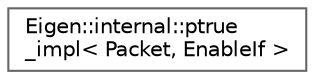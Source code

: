 digraph "Graphical Class Hierarchy"
{
 // LATEX_PDF_SIZE
  bgcolor="transparent";
  edge [fontname=Helvetica,fontsize=10,labelfontname=Helvetica,labelfontsize=10];
  node [fontname=Helvetica,fontsize=10,shape=box,height=0.2,width=0.4];
  rankdir="LR";
  Node0 [id="Node000000",label="Eigen::internal::ptrue\l_impl\< Packet, EnableIf \>",height=0.2,width=0.4,color="grey40", fillcolor="white", style="filled",URL="$structEigen_1_1internal_1_1ptrue__impl.html",tooltip=" "];
}

